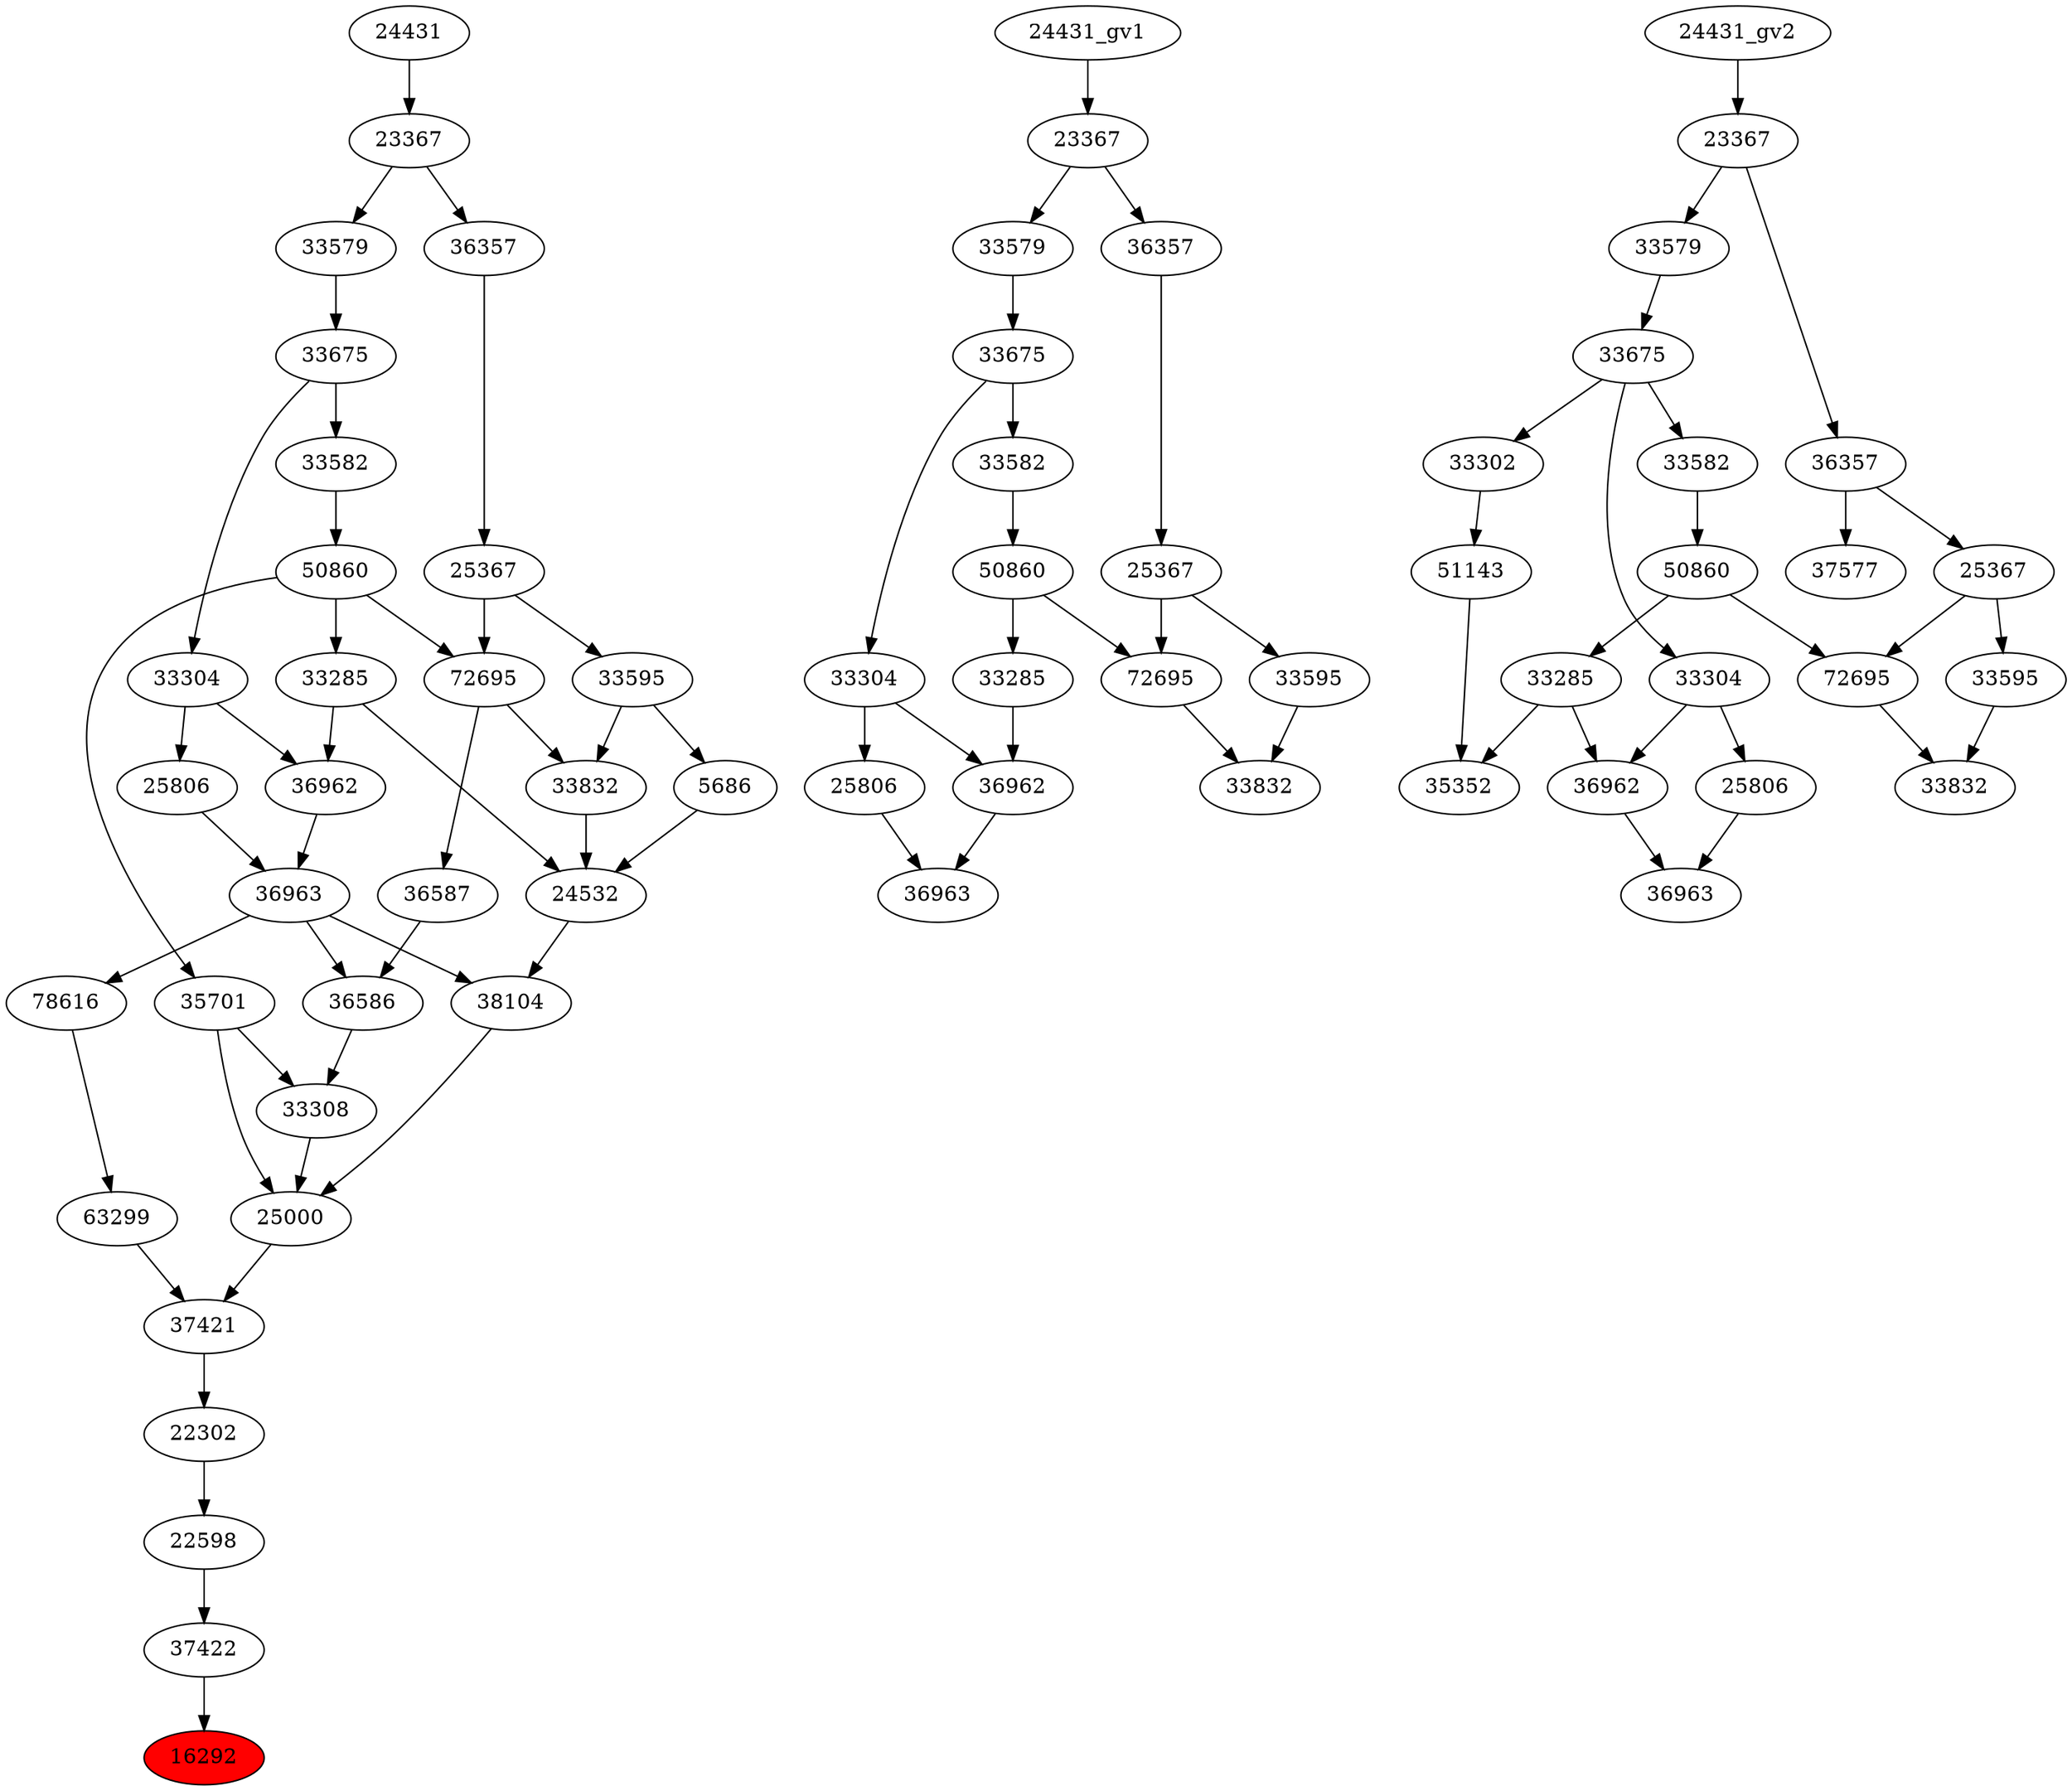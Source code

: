 strict digraph root {
	node [label="\N"];
	{
		node [fillcolor="",
			label="\N",
			style=""
		];
		16292		 [fillcolor=red,
			label=16292,
			style=filled];
		37422		 [label=37422];
		37422 -> 16292;
		22598		 [label=22598];
		22598 -> 37422;
		22302		 [label=22302];
		22302 -> 22598;
		37421		 [label=37421];
		37421 -> 22302;
		25000		 [label=25000];
		25000 -> 37421;
		63299		 [label=63299];
		63299 -> 37421;
		33308		 [label=33308];
		33308 -> 25000;
		38104		 [label=38104];
		38104 -> 25000;
		35701		 [label=35701];
		35701 -> 25000;
		35701 -> 33308;
		78616		 [label=78616];
		78616 -> 63299;
		36586		 [label=36586];
		36586 -> 33308;
		24532		 [label=24532];
		24532 -> 38104;
		36963		 [label=36963];
		36963 -> 38104;
		36963 -> 78616;
		36963 -> 36586;
		50860		 [label=50860];
		50860 -> 35701;
		33285		 [label=33285];
		50860 -> 33285;
		72695		 [label=72695];
		50860 -> 72695;
		36587		 [label=36587];
		36587 -> 36586;
		33285 -> 24532;
		36962		 [label=36962];
		33285 -> 36962;
		5686		 [label=5686];
		5686 -> 24532;
		33832		 [label=33832];
		33832 -> 24532;
		36962 -> 36963;
		25806		 [label=25806];
		25806 -> 36963;
		33582		 [label=33582];
		33582 -> 50860;
		72695 -> 36587;
		72695 -> 33832;
		33595		 [label=33595];
		33595 -> 5686;
		33595 -> 33832;
		33304		 [label=33304];
		33304 -> 36962;
		33304 -> 25806;
		33675		 [label=33675];
		33675 -> 33582;
		33675 -> 33304;
		25367		 [label=25367];
		25367 -> 72695;
		25367 -> 33595;
		33579		 [label=33579];
		33579 -> 33675;
		36357		 [label=36357];
		36357 -> 25367;
		23367		 [label=23367];
		23367 -> 33579;
		23367 -> 36357;
		24431		 [label=24431];
		24431 -> 23367;
	}
	{
		node [label="\N"];
		"36963_gv1"		 [label=36963];
		"36962_gv1"		 [label=36962];
		"36962_gv1" -> "36963_gv1";
		"25806_gv1"		 [label=25806];
		"25806_gv1" -> "36963_gv1";
		"50860_gv1"		 [label=50860];
		"33285_gv1"		 [label=33285];
		"50860_gv1" -> "33285_gv1";
		"72695_gv1"		 [label=72695];
		"50860_gv1" -> "72695_gv1";
		"33582_gv1"		 [label=33582];
		"33582_gv1" -> "50860_gv1";
		"33285_gv1" -> "36962_gv1";
		"33832_gv1"		 [label=33832];
		"72695_gv1" -> "33832_gv1";
		"33595_gv1"		 [label=33595];
		"33595_gv1" -> "33832_gv1";
		"33304_gv1"		 [label=33304];
		"33304_gv1" -> "36962_gv1";
		"33304_gv1" -> "25806_gv1";
		"33675_gv1"		 [label=33675];
		"33675_gv1" -> "33582_gv1";
		"33675_gv1" -> "33304_gv1";
		"25367_gv1"		 [label=25367];
		"25367_gv1" -> "72695_gv1";
		"25367_gv1" -> "33595_gv1";
		"33579_gv1"		 [label=33579];
		"33579_gv1" -> "33675_gv1";
		"36357_gv1"		 [label=36357];
		"36357_gv1" -> "25367_gv1";
		"23367_gv1"		 [label=23367];
		"23367_gv1" -> "33579_gv1";
		"23367_gv1" -> "36357_gv1";
		"24431_gv1" -> "23367_gv1";
	}
	{
		node [label="\N"];
		"33832_gv2"		 [label=33832];
		"72695_gv2"		 [label=72695];
		"72695_gv2" -> "33832_gv2";
		"33595_gv2"		 [label=33595];
		"33595_gv2" -> "33832_gv2";
		35352		 [label=35352];
		"33285_gv2"		 [label=33285];
		"33285_gv2" -> 35352;
		"36962_gv2"		 [label=36962];
		"33285_gv2" -> "36962_gv2";
		51143		 [label=51143];
		51143 -> 35352;
		"50860_gv2"		 [label=50860];
		"50860_gv2" -> "72695_gv2";
		"50860_gv2" -> "33285_gv2";
		"33582_gv2"		 [label=33582];
		"33582_gv2" -> "50860_gv2";
		"25367_gv2"		 [label=25367];
		"25367_gv2" -> "72695_gv2";
		"25367_gv2" -> "33595_gv2";
		33302		 [label=33302];
		33302 -> 51143;
		"33675_gv2"		 [label=33675];
		"33675_gv2" -> "33582_gv2";
		"33675_gv2" -> 33302;
		"33304_gv2"		 [label=33304];
		"33675_gv2" -> "33304_gv2";
		"36963_gv2"		 [label=36963];
		"36962_gv2" -> "36963_gv2";
		"25806_gv2"		 [label=25806];
		"25806_gv2" -> "36963_gv2";
		"36357_gv2"		 [label=36357];
		"36357_gv2" -> "25367_gv2";
		37577		 [label=37577];
		"36357_gv2" -> 37577;
		"33579_gv2"		 [label=33579];
		"33579_gv2" -> "33675_gv2";
		"33304_gv2" -> "36962_gv2";
		"33304_gv2" -> "25806_gv2";
		"23367_gv2"		 [label=23367];
		"23367_gv2" -> "36357_gv2";
		"23367_gv2" -> "33579_gv2";
		"24431_gv2" -> "23367_gv2";
	}
}
